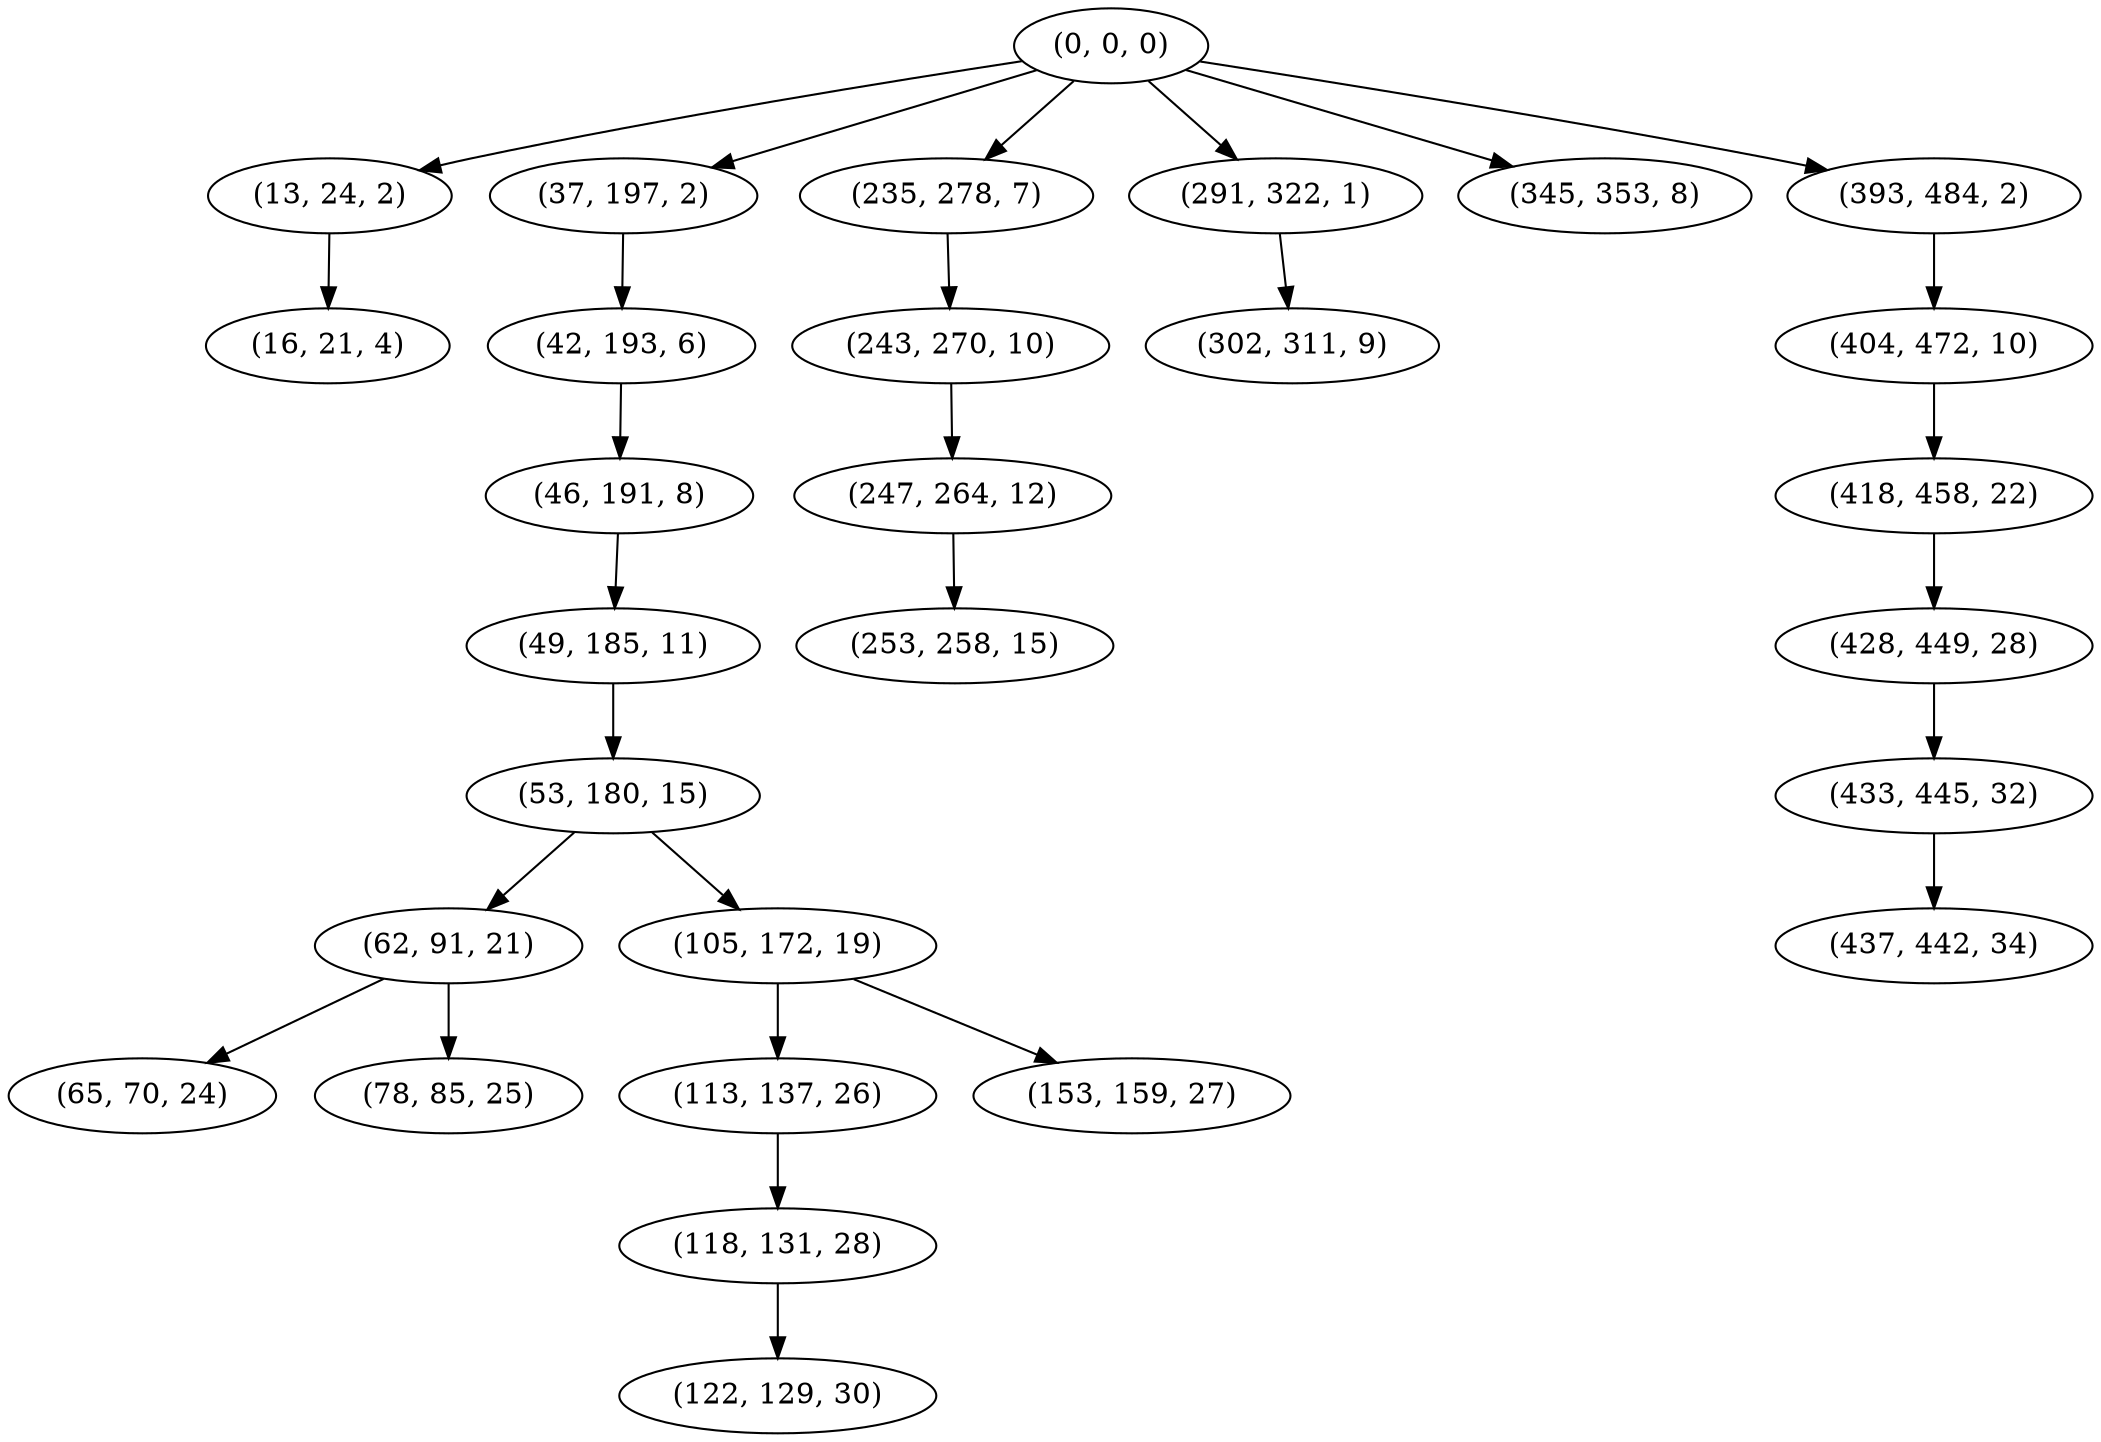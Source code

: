 digraph tree {
    "(0, 0, 0)";
    "(13, 24, 2)";
    "(16, 21, 4)";
    "(37, 197, 2)";
    "(42, 193, 6)";
    "(46, 191, 8)";
    "(49, 185, 11)";
    "(53, 180, 15)";
    "(62, 91, 21)";
    "(65, 70, 24)";
    "(78, 85, 25)";
    "(105, 172, 19)";
    "(113, 137, 26)";
    "(118, 131, 28)";
    "(122, 129, 30)";
    "(153, 159, 27)";
    "(235, 278, 7)";
    "(243, 270, 10)";
    "(247, 264, 12)";
    "(253, 258, 15)";
    "(291, 322, 1)";
    "(302, 311, 9)";
    "(345, 353, 8)";
    "(393, 484, 2)";
    "(404, 472, 10)";
    "(418, 458, 22)";
    "(428, 449, 28)";
    "(433, 445, 32)";
    "(437, 442, 34)";
    "(0, 0, 0)" -> "(13, 24, 2)";
    "(0, 0, 0)" -> "(37, 197, 2)";
    "(0, 0, 0)" -> "(235, 278, 7)";
    "(0, 0, 0)" -> "(291, 322, 1)";
    "(0, 0, 0)" -> "(345, 353, 8)";
    "(0, 0, 0)" -> "(393, 484, 2)";
    "(13, 24, 2)" -> "(16, 21, 4)";
    "(37, 197, 2)" -> "(42, 193, 6)";
    "(42, 193, 6)" -> "(46, 191, 8)";
    "(46, 191, 8)" -> "(49, 185, 11)";
    "(49, 185, 11)" -> "(53, 180, 15)";
    "(53, 180, 15)" -> "(62, 91, 21)";
    "(53, 180, 15)" -> "(105, 172, 19)";
    "(62, 91, 21)" -> "(65, 70, 24)";
    "(62, 91, 21)" -> "(78, 85, 25)";
    "(105, 172, 19)" -> "(113, 137, 26)";
    "(105, 172, 19)" -> "(153, 159, 27)";
    "(113, 137, 26)" -> "(118, 131, 28)";
    "(118, 131, 28)" -> "(122, 129, 30)";
    "(235, 278, 7)" -> "(243, 270, 10)";
    "(243, 270, 10)" -> "(247, 264, 12)";
    "(247, 264, 12)" -> "(253, 258, 15)";
    "(291, 322, 1)" -> "(302, 311, 9)";
    "(393, 484, 2)" -> "(404, 472, 10)";
    "(404, 472, 10)" -> "(418, 458, 22)";
    "(418, 458, 22)" -> "(428, 449, 28)";
    "(428, 449, 28)" -> "(433, 445, 32)";
    "(433, 445, 32)" -> "(437, 442, 34)";
}
